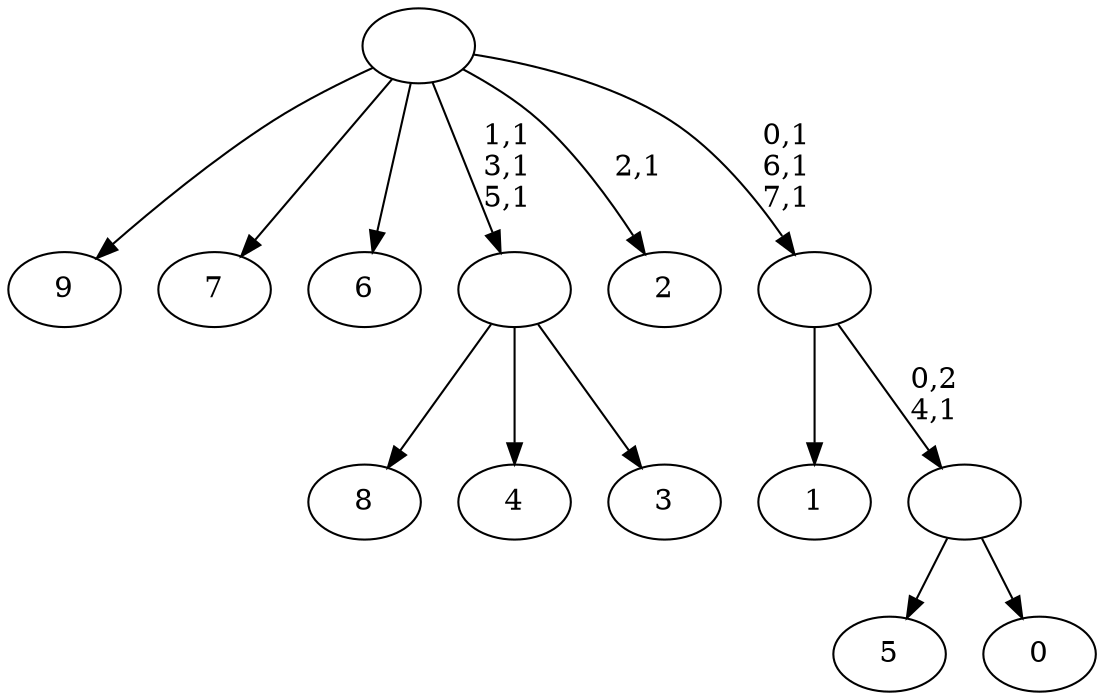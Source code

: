 digraph T {
	18 [label="9"]
	17 [label="8"]
	16 [label="7"]
	15 [label="6"]
	14 [label="5"]
	13 [label="4"]
	12 [label="3"]
	11 [label=""]
	8 [label="2"]
	6 [label="1"]
	5 [label="0"]
	4 [label=""]
	3 [label=""]
	0 [label=""]
	11 -> 17 [label=""]
	11 -> 13 [label=""]
	11 -> 12 [label=""]
	4 -> 14 [label=""]
	4 -> 5 [label=""]
	3 -> 6 [label=""]
	3 -> 4 [label="0,2\n4,1"]
	0 -> 3 [label="0,1\n6,1\n7,1"]
	0 -> 8 [label="2,1"]
	0 -> 11 [label="1,1\n3,1\n5,1"]
	0 -> 18 [label=""]
	0 -> 16 [label=""]
	0 -> 15 [label=""]
}
